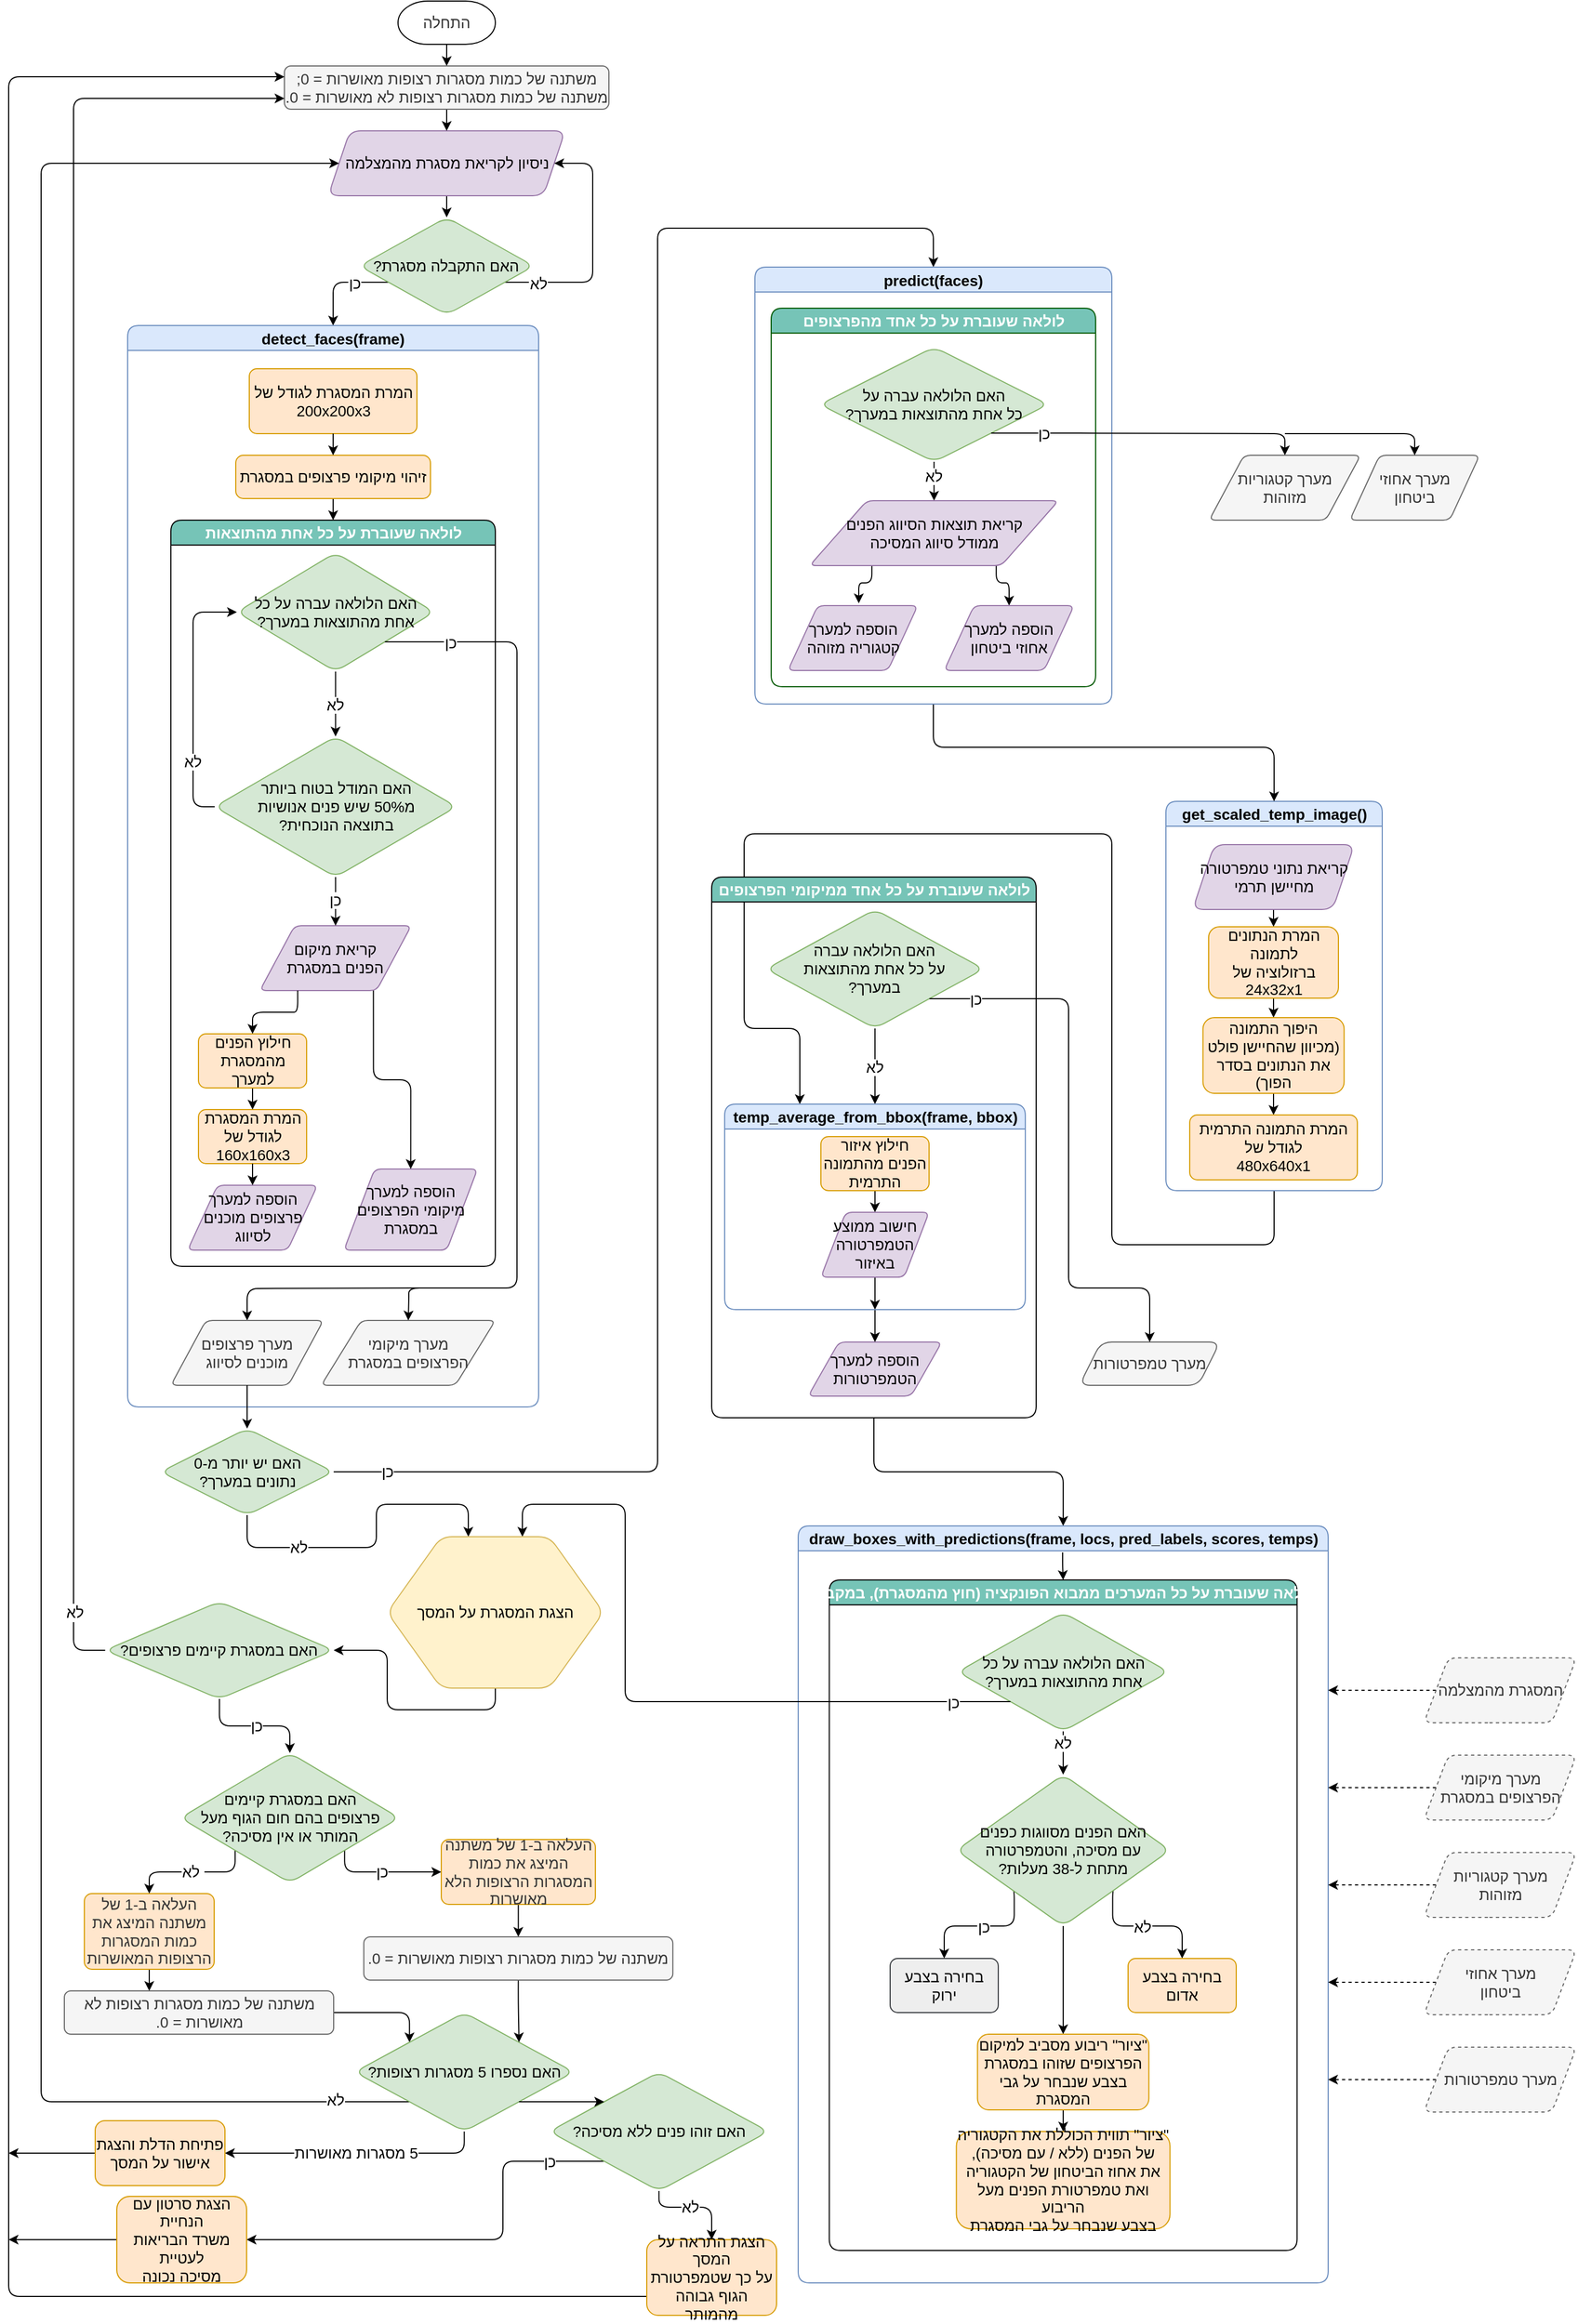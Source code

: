 <mxfile version="14.6.10" type="github">
  <diagram id="n-eHk8eXgxV1rp7qz2Ko" name="Page-1">
    <mxGraphModel dx="652" dy="367" grid="1" gridSize="10" guides="1" tooltips="1" connect="1" arrows="1" fold="1" page="1" pageScale="1" pageWidth="827" pageHeight="1169" math="0" shadow="0">
      <root>
        <mxCell id="0" />
        <mxCell id="1" parent="0" />
        <mxCell id="w878aR4_vY9HhiLX4Rp0-4" style="edgeStyle=orthogonalEdgeStyle;orthogonalLoop=1;jettySize=auto;html=1;entryX=0.5;entryY=0;entryDx=0;entryDy=0;exitX=0.5;exitY=1;exitDx=0;exitDy=0;exitPerimeter=0;fontSize=14;" parent="1" source="w878aR4_vY9HhiLX4Rp0-28" target="w878aR4_vY9HhiLX4Rp0-10" edge="1">
          <mxGeometry relative="1" as="geometry">
            <mxPoint x="660" y="90" as="sourcePoint" />
          </mxGeometry>
        </mxCell>
        <mxCell id="w878aR4_vY9HhiLX4Rp0-7" style="edgeStyle=orthogonalEdgeStyle;orthogonalLoop=1;jettySize=auto;html=1;exitX=0.5;exitY=1;exitDx=0;exitDy=0;entryX=0.5;entryY=0;entryDx=0;entryDy=0;fontSize=14;" parent="1" source="w878aR4_vY9HhiLX4Rp0-3" target="w878aR4_vY9HhiLX4Rp0-6" edge="1">
          <mxGeometry relative="1" as="geometry" />
        </mxCell>
        <mxCell id="w878aR4_vY9HhiLX4Rp0-3" value="ניסיון לקריאת מסגרת מהמצלמה" style="shape=parallelogram;perimeter=parallelogramPerimeter;whiteSpace=wrap;html=1;fixedSize=1;fillColor=#e1d5e7;strokeColor=#9673a6;rounded=1;fontSize=14;" parent="1" vertex="1">
          <mxGeometry x="315.5" y="140" width="219" height="60" as="geometry" />
        </mxCell>
        <mxCell id="w878aR4_vY9HhiLX4Rp0-8" value="כן" style="edgeStyle=orthogonalEdgeStyle;orthogonalLoop=1;jettySize=auto;exitX=0;exitY=1;exitDx=0;exitDy=0;textDirection=rtl;labelBorderColor=none;entryX=0.5;entryY=0;entryDx=0;entryDy=0;fontSize=14;" parent="1" source="w878aR4_vY9HhiLX4Rp0-6" target="w878aR4_vY9HhiLX4Rp0-23" edge="1">
          <mxGeometry x="-0.07" relative="1" as="geometry">
            <mxPoint x="300" y="340" as="targetPoint" />
            <Array as="points">
              <mxPoint x="320" y="280" />
            </Array>
            <mxPoint as="offset" />
          </mxGeometry>
        </mxCell>
        <mxCell id="w878aR4_vY9HhiLX4Rp0-19" style="edgeStyle=orthogonalEdgeStyle;orthogonalLoop=1;jettySize=auto;html=1;exitX=1;exitY=1;exitDx=0;exitDy=0;entryX=1;entryY=0.5;entryDx=0;entryDy=0;fontSize=14;" parent="1" source="w878aR4_vY9HhiLX4Rp0-6" target="w878aR4_vY9HhiLX4Rp0-3" edge="1">
          <mxGeometry relative="1" as="geometry">
            <mxPoint x="600" y="260" as="targetPoint" />
            <Array as="points">
              <mxPoint x="465" y="280" />
              <mxPoint x="560" y="280" />
              <mxPoint x="560" y="170" />
            </Array>
          </mxGeometry>
        </mxCell>
        <mxCell id="w878aR4_vY9HhiLX4Rp0-20" value="לא" style="edgeLabel;align=center;verticalAlign=middle;resizable=0;points=[];textDirection=rtl;spacing=8;labelBorderColor=none;spacingTop=8;spacingBottom=8;spacingRight=8;spacingLeft=8;labelBackgroundColor=#FFFFFF;rounded=1;fontSize=14;" parent="w878aR4_vY9HhiLX4Rp0-19" vertex="1" connectable="0">
          <mxGeometry x="-0.322" y="-4" relative="1" as="geometry">
            <mxPoint x="-32" y="-4" as="offset" />
          </mxGeometry>
        </mxCell>
        <mxCell id="w878aR4_vY9HhiLX4Rp0-6" value="האם התקבלה מסגרת?" style="rhombus;whiteSpace=wrap;html=1;textDirection=rtl;rounded=1;fillColor=#d5e8d4;strokeColor=#82b366;fontSize=14;" parent="1" vertex="1">
          <mxGeometry x="344.38" y="220" width="161.25" height="90" as="geometry" />
        </mxCell>
        <mxCell id="w878aR4_vY9HhiLX4Rp0-11" style="edgeStyle=orthogonalEdgeStyle;orthogonalLoop=1;jettySize=auto;html=1;exitX=0.5;exitY=1;exitDx=0;exitDy=0;entryX=0.5;entryY=0;entryDx=0;entryDy=0;fontSize=14;" parent="1" source="w878aR4_vY9HhiLX4Rp0-10" target="w878aR4_vY9HhiLX4Rp0-3" edge="1">
          <mxGeometry relative="1" as="geometry" />
        </mxCell>
        <mxCell id="w878aR4_vY9HhiLX4Rp0-10" value="משתנה של כמות מסגרות רצופות מאושרות = 0;&lt;br&gt;משתנה של כמות מסגרות רצופות לא מאושרות = 0." style="whiteSpace=wrap;html=1;fillColor=#f5f5f5;strokeColor=#666666;fontColor=#333333;textDirection=rtl;rounded=1;fontSize=14;" parent="1" vertex="1">
          <mxGeometry x="275" y="80" width="300" height="40" as="geometry" />
        </mxCell>
        <mxCell id="w878aR4_vY9HhiLX4Rp0-23" value="detect_faces(frame)" style="swimlane;labelBackgroundColor=none;html=0;rounded=1;fillColor=#dae8fc;strokeColor=#6c8ebf;fontSize=14;" parent="1" vertex="1">
          <mxGeometry x="130" y="320" width="380" height="1000" as="geometry">
            <mxRectangle x="230" y="360" width="150" height="23" as="alternateBounds" />
          </mxGeometry>
        </mxCell>
        <mxCell id="w878aR4_vY9HhiLX4Rp0-32" value="&lt;span&gt;המרת המסגרת לגודל של 200x200x3&lt;/span&gt;" style="whiteSpace=wrap;html=1;absoluteArcSize=1;arcSize=14;strokeWidth=1;labelBackgroundColor=none;fillColor=#ffe6cc;rounded=1;strokeColor=#d79b00;fontSize=14;" parent="w878aR4_vY9HhiLX4Rp0-23" vertex="1">
          <mxGeometry x="112.5" y="40" width="155" height="60" as="geometry" />
        </mxCell>
        <mxCell id="w878aR4_vY9HhiLX4Rp0-92" style="edgeStyle=orthogonalEdgeStyle;orthogonalLoop=1;jettySize=auto;html=0;exitX=0.5;exitY=1;exitDx=0;exitDy=0;entryX=0.5;entryY=0;entryDx=0;entryDy=0;labelBackgroundColor=#ffffff;fontColor=#000000;fontSize=14;" parent="w878aR4_vY9HhiLX4Rp0-23" source="w878aR4_vY9HhiLX4Rp0-36" target="w878aR4_vY9HhiLX4Rp0-65" edge="1">
          <mxGeometry relative="1" as="geometry" />
        </mxCell>
        <mxCell id="w878aR4_vY9HhiLX4Rp0-36" value="זיהוי מיקומי פרצופים במסגרת" style="whiteSpace=wrap;html=1;absoluteArcSize=1;arcSize=14;strokeWidth=1;labelBackgroundColor=none;fillColor=#ffe6cc;rounded=1;strokeColor=#d79b00;fontSize=14;" parent="w878aR4_vY9HhiLX4Rp0-23" vertex="1">
          <mxGeometry x="100" y="120" width="180" height="40" as="geometry" />
        </mxCell>
        <mxCell id="w878aR4_vY9HhiLX4Rp0-65" value="לולאה שעוברת על כל אחת מהתוצאות" style="swimlane;labelBackgroundColor=none;strokeWidth=1;html=1;rounded=1;fillColor=#76C4B7;fontColor=#FFFFFF;fontSize=14;" parent="w878aR4_vY9HhiLX4Rp0-23" vertex="1">
          <mxGeometry x="40" y="180" width="300" height="690" as="geometry" />
        </mxCell>
        <mxCell id="w878aR4_vY9HhiLX4Rp0-139" value="לא" style="edgeStyle=orthogonalEdgeStyle;orthogonalLoop=1;jettySize=auto;html=0;exitX=0;exitY=0.5;exitDx=0;exitDy=0;entryX=0;entryY=0.5;entryDx=0;entryDy=0;labelBackgroundColor=#ffffff;fontColor=#000000;fontSize=14;" parent="w878aR4_vY9HhiLX4Rp0-65" source="w878aR4_vY9HhiLX4Rp0-41" target="w878aR4_vY9HhiLX4Rp0-67" edge="1">
          <mxGeometry x="-0.48" relative="1" as="geometry">
            <mxPoint as="offset" />
          </mxGeometry>
        </mxCell>
        <mxCell id="w878aR4_vY9HhiLX4Rp0-41" value="האם המודל בטוח ביותר&lt;br&gt;מ50% שיש פנים אנושיות&lt;br&gt;בתוצאה הנוכחית?" style="rhombus;whiteSpace=wrap;html=1;labelBackgroundColor=none;strokeWidth=1;textDirection=rtl;rounded=1;fillColor=#d5e8d4;strokeColor=#82b366;fontSize=14;" parent="w878aR4_vY9HhiLX4Rp0-65" vertex="1">
          <mxGeometry x="40.5" y="200" width="223.5" height="130" as="geometry" />
        </mxCell>
        <mxCell id="w878aR4_vY9HhiLX4Rp0-49" value="קריאת מיקום&lt;br&gt;הפנים במסגרת" style="shape=parallelogram;html=1;strokeWidth=1;perimeter=parallelogramPerimeter;whiteSpace=wrap;arcSize=12;size=0.23;labelBackgroundColor=none;rounded=1;fillColor=#e1d5e7;strokeColor=#9673a6;fontSize=14;" parent="w878aR4_vY9HhiLX4Rp0-65" vertex="1">
          <mxGeometry x="82.25" y="375" width="140" height="60" as="geometry" />
        </mxCell>
        <mxCell id="w878aR4_vY9HhiLX4Rp0-53" value="כן" style="edgeStyle=orthogonalEdgeStyle;orthogonalLoop=1;jettySize=auto;html=0;entryX=0.5;entryY=0;entryDx=0;entryDy=0;labelBackgroundColor=#ffffff;fontColor=#000000;textDirection=rtl;labelBorderColor=none;spacing=8;spacingTop=8;spacingBottom=8;spacingLeft=8;spacingRight=8;exitX=0.5;exitY=1;exitDx=0;exitDy=0;fontSize=14;" parent="w878aR4_vY9HhiLX4Rp0-65" source="w878aR4_vY9HhiLX4Rp0-41" target="w878aR4_vY9HhiLX4Rp0-49" edge="1">
          <mxGeometry x="-0.091" relative="1" as="geometry">
            <mxPoint x="145.5" y="320" as="sourcePoint" />
            <Array as="points" />
            <mxPoint as="offset" />
          </mxGeometry>
        </mxCell>
        <mxCell id="w878aR4_vY9HhiLX4Rp0-57" value="המרת המסגרת לגודל של 160x160x3&lt;div style=&quot;direction: rtl&quot;&gt;&lt;/div&gt;" style="whiteSpace=wrap;html=1;absoluteArcSize=1;arcSize=14;strokeWidth=1;labelBackgroundColor=none;spacing=2;rounded=1;fillColor=#ffe6cc;strokeColor=#d79b00;fontSize=14;" parent="w878aR4_vY9HhiLX4Rp0-65" vertex="1">
          <mxGeometry x="25.5" y="545" width="100" height="50" as="geometry" />
        </mxCell>
        <mxCell id="w878aR4_vY9HhiLX4Rp0-60" style="edgeStyle=orthogonalEdgeStyle;orthogonalLoop=1;jettySize=auto;html=0;exitX=0.5;exitY=1;exitDx=0;exitDy=0;entryX=0.5;entryY=0;entryDx=0;entryDy=0;labelBackgroundColor=#ffffff;fontColor=#000000;fontSize=14;" parent="w878aR4_vY9HhiLX4Rp0-65" source="w878aR4_vY9HhiLX4Rp0-58" target="w878aR4_vY9HhiLX4Rp0-57" edge="1">
          <mxGeometry relative="1" as="geometry" />
        </mxCell>
        <mxCell id="w878aR4_vY9HhiLX4Rp0-58" value="חילוץ הפנים מהמסגרת למערך&lt;div style=&quot;direction: rtl&quot;&gt;&lt;/div&gt;" style="whiteSpace=wrap;html=1;absoluteArcSize=1;arcSize=14;strokeWidth=1;labelBackgroundColor=none;spacing=2;rounded=1;fillColor=#ffe6cc;strokeColor=#d79b00;fontSize=14;" parent="w878aR4_vY9HhiLX4Rp0-65" vertex="1">
          <mxGeometry x="25.5" y="475" width="100" height="50" as="geometry" />
        </mxCell>
        <mxCell id="w878aR4_vY9HhiLX4Rp0-59" style="edgeStyle=orthogonalEdgeStyle;orthogonalLoop=1;jettySize=auto;html=0;exitX=0.25;exitY=1;exitDx=0;exitDy=0;entryX=0.5;entryY=0;entryDx=0;entryDy=0;labelBackgroundColor=#ffffff;fontColor=#000000;fontSize=14;" parent="w878aR4_vY9HhiLX4Rp0-65" source="w878aR4_vY9HhiLX4Rp0-49" target="w878aR4_vY9HhiLX4Rp0-58" edge="1">
          <mxGeometry relative="1" as="geometry">
            <Array as="points">
              <mxPoint x="110.5" y="455" />
              <mxPoint x="65.5" y="455" />
            </Array>
          </mxGeometry>
        </mxCell>
        <mxCell id="w878aR4_vY9HhiLX4Rp0-61" value="הוספה למערך&lt;br&gt;מיקומי הפרצופים&lt;br&gt;במסגרת" style="shape=parallelogram;html=1;strokeWidth=1;perimeter=parallelogramPerimeter;whiteSpace=wrap;arcSize=12;size=0.23;labelBackgroundColor=none;rounded=1;fillColor=#e1d5e7;strokeColor=#9673a6;fontSize=14;" parent="w878aR4_vY9HhiLX4Rp0-65" vertex="1">
          <mxGeometry x="160" y="600" width="123.5" height="75" as="geometry" />
        </mxCell>
        <mxCell id="w878aR4_vY9HhiLX4Rp0-62" value="הוספה למערך&lt;br&gt;פרצופים מוכנים&lt;br&gt;לסיווג" style="shape=parallelogram;html=1;strokeWidth=1;perimeter=parallelogramPerimeter;whiteSpace=wrap;arcSize=12;size=0.23;labelBackgroundColor=none;rounded=1;fillColor=#e1d5e7;strokeColor=#9673a6;fontSize=14;" parent="w878aR4_vY9HhiLX4Rp0-65" vertex="1">
          <mxGeometry x="15.5" y="615" width="120" height="60" as="geometry" />
        </mxCell>
        <mxCell id="w878aR4_vY9HhiLX4Rp0-64" style="edgeStyle=orthogonalEdgeStyle;orthogonalLoop=1;jettySize=auto;html=0;exitX=0.5;exitY=1;exitDx=0;exitDy=0;entryX=0.5;entryY=0;entryDx=0;entryDy=0;labelBackgroundColor=#ffffff;fontColor=#000000;fontSize=14;" parent="w878aR4_vY9HhiLX4Rp0-65" source="w878aR4_vY9HhiLX4Rp0-57" target="w878aR4_vY9HhiLX4Rp0-62" edge="1">
          <mxGeometry relative="1" as="geometry" />
        </mxCell>
        <mxCell id="w878aR4_vY9HhiLX4Rp0-63" style="edgeStyle=orthogonalEdgeStyle;orthogonalLoop=1;jettySize=auto;html=0;exitX=0.75;exitY=1;exitDx=0;exitDy=0;labelBackgroundColor=#ffffff;fontColor=#000000;entryX=0.5;entryY=0;entryDx=0;entryDy=0;fontSize=14;" parent="w878aR4_vY9HhiLX4Rp0-65" source="w878aR4_vY9HhiLX4Rp0-49" target="w878aR4_vY9HhiLX4Rp0-61" edge="1">
          <mxGeometry relative="1" as="geometry">
            <mxPoint x="221" y="615" as="targetPoint" />
          </mxGeometry>
        </mxCell>
        <mxCell id="w878aR4_vY9HhiLX4Rp0-68" value="לא" style="edgeStyle=orthogonalEdgeStyle;orthogonalLoop=1;jettySize=auto;html=0;exitX=0.5;exitY=1;exitDx=0;exitDy=0;entryX=0.5;entryY=0;entryDx=0;entryDy=0;labelBackgroundColor=#ffffff;fontColor=#000000;labelBorderColor=none;fontSize=14;" parent="w878aR4_vY9HhiLX4Rp0-65" source="w878aR4_vY9HhiLX4Rp0-67" target="w878aR4_vY9HhiLX4Rp0-41" edge="1">
          <mxGeometry relative="1" as="geometry" />
        </mxCell>
        <mxCell id="w878aR4_vY9HhiLX4Rp0-67" value="האם הלולאה עברה על כל&lt;br&gt;אחת מהתוצאות במערך?" style="rhombus;whiteSpace=wrap;html=1;labelBackgroundColor=none;strokeWidth=1;textDirection=rtl;rounded=1;fillColor=#d5e8d4;strokeColor=#82b366;fontSize=14;" parent="w878aR4_vY9HhiLX4Rp0-65" vertex="1">
          <mxGeometry x="61" y="30" width="182.5" height="110" as="geometry" />
        </mxCell>
        <mxCell id="w878aR4_vY9HhiLX4Rp0-72" value="מערך מיקומי&lt;br&gt;הפרצופים במסגרת" style="shape=parallelogram;html=1;strokeWidth=1;perimeter=parallelogramPerimeter;whiteSpace=wrap;arcSize=12;size=0.23;labelBackgroundColor=none;rounded=1;fillColor=#f5f5f5;strokeColor=#666666;fontColor=#333333;fontSize=14;" parent="w878aR4_vY9HhiLX4Rp0-23" vertex="1">
          <mxGeometry x="179" y="920" width="161" height="60" as="geometry" />
        </mxCell>
        <mxCell id="w878aR4_vY9HhiLX4Rp0-70" value="כן" style="edgeStyle=orthogonalEdgeStyle;orthogonalLoop=1;jettySize=auto;html=0;exitX=1;exitY=1;exitDx=0;exitDy=0;labelBackgroundColor=#ffffff;fontColor=#000000;entryX=0.5;entryY=0;entryDx=0;entryDy=0;fontSize=14;" parent="w878aR4_vY9HhiLX4Rp0-23" source="w878aR4_vY9HhiLX4Rp0-67" target="w878aR4_vY9HhiLX4Rp0-72" edge="1">
          <mxGeometry x="-0.857" relative="1" as="geometry">
            <mxPoint x="190" y="920" as="targetPoint" />
            <Array as="points">
              <mxPoint x="360" y="293" />
              <mxPoint x="360" y="890" />
              <mxPoint x="260" y="890" />
              <mxPoint x="260" y="900" />
            </Array>
            <mxPoint as="offset" />
          </mxGeometry>
        </mxCell>
        <mxCell id="w878aR4_vY9HhiLX4Rp0-73" value="" style="endArrow=classic;html=1;edgeStyle=orthogonalEdgeStyle;labelBackgroundColor=#ffffff;fontColor=#000000;entryX=0.5;entryY=0;entryDx=0;entryDy=0;fontSize=14;" parent="w878aR4_vY9HhiLX4Rp0-23" target="w878aR4_vY9HhiLX4Rp0-206" edge="1">
          <mxGeometry width="50" height="50" relative="1" as="geometry">
            <mxPoint x="270" y="890" as="sourcePoint" />
            <mxPoint x="110.5" y="940" as="targetPoint" />
          </mxGeometry>
        </mxCell>
        <mxCell id="w878aR4_vY9HhiLX4Rp0-206" value="מערך פרצופים&lt;br&gt;מוכנים לסיווג" style="shape=parallelogram;html=1;strokeWidth=1;perimeter=parallelogramPerimeter;whiteSpace=wrap;arcSize=12;size=0.23;labelBackgroundColor=none;rounded=1;fillColor=#f5f5f5;strokeColor=#666666;fontColor=#333333;fontSize=14;" parent="w878aR4_vY9HhiLX4Rp0-23" vertex="1">
          <mxGeometry x="40" y="920" width="141" height="60" as="geometry" />
        </mxCell>
        <mxCell id="w878aR4_vY9HhiLX4Rp0-28" value="התחלה" style="strokeWidth=1;shape=mxgraph.flowchart.terminator;labelBackgroundColor=#FFFFFF;fontColor=#333333;labelBorderColor=none;textDirection=rtl;html=1;whiteSpace=wrap;rounded=1;fontSize=14;" parent="1" vertex="1">
          <mxGeometry x="380" y="20" width="90" height="40" as="geometry" />
        </mxCell>
        <mxCell id="w878aR4_vY9HhiLX4Rp0-34" style="edgeStyle=orthogonalEdgeStyle;orthogonalLoop=1;jettySize=auto;html=0;exitX=0.5;exitY=1;exitDx=0;exitDy=0;labelBackgroundColor=none;fontColor=#000000;fontSize=14;" parent="1" source="w878aR4_vY9HhiLX4Rp0-32" edge="1">
          <mxGeometry relative="1" as="geometry">
            <mxPoint x="320" y="440" as="targetPoint" />
          </mxGeometry>
        </mxCell>
        <mxCell id="w878aR4_vY9HhiLX4Rp0-78" style="edgeStyle=orthogonalEdgeStyle;orthogonalLoop=1;jettySize=auto;html=0;exitX=0.5;exitY=1;exitDx=0;exitDy=0;entryX=0.5;entryY=0;entryDx=0;entryDy=0;labelBackgroundColor=#ffffff;fontColor=#000000;fontSize=14;" parent="1" source="w878aR4_vY9HhiLX4Rp0-206" target="w878aR4_vY9HhiLX4Rp0-79" edge="1">
          <mxGeometry relative="1" as="geometry">
            <mxPoint x="240" y="1340" as="targetPoint" />
            <mxPoint x="240.5" y="1320" as="sourcePoint" />
          </mxGeometry>
        </mxCell>
        <mxCell id="w878aR4_vY9HhiLX4Rp0-162" value="כן" style="edgeStyle=orthogonalEdgeStyle;orthogonalLoop=1;jettySize=auto;html=1;exitX=1;exitY=0.5;exitDx=0;exitDy=0;entryX=0.5;entryY=0;entryDx=0;entryDy=0;fontSize=14;" parent="1" source="w878aR4_vY9HhiLX4Rp0-79" target="w878aR4_vY9HhiLX4Rp0-161" edge="1">
          <mxGeometry x="-0.943" relative="1" as="geometry">
            <mxPoint x="560" y="380" as="targetPoint" />
            <Array as="points">
              <mxPoint x="620" y="1380" />
              <mxPoint x="620" y="230" />
              <mxPoint x="875" y="230" />
            </Array>
            <mxPoint as="offset" />
          </mxGeometry>
        </mxCell>
        <mxCell id="w878aR4_vY9HhiLX4Rp0-226" value="לא" style="edgeStyle=orthogonalEdgeStyle;orthogonalLoop=1;jettySize=auto;html=1;exitX=0.5;exitY=1;exitDx=0;exitDy=0;entryX=0.375;entryY=0;entryDx=0;entryDy=0;fontSize=14;" parent="1" source="w878aR4_vY9HhiLX4Rp0-79" target="w878aR4_vY9HhiLX4Rp0-224" edge="1">
          <mxGeometry x="-0.491" relative="1" as="geometry">
            <Array as="points">
              <mxPoint x="241" y="1450" />
              <mxPoint x="360" y="1450" />
              <mxPoint x="360" y="1410" />
              <mxPoint x="445" y="1410" />
            </Array>
            <mxPoint as="offset" />
          </mxGeometry>
        </mxCell>
        <mxCell id="w878aR4_vY9HhiLX4Rp0-79" value="&lt;span&gt;האם יש יותר&amp;nbsp;&lt;/span&gt;&lt;span&gt;מ-0&lt;br&gt;נתונים במערך?&lt;/span&gt;" style="rhombus;whiteSpace=wrap;html=1;labelBackgroundColor=none;strokeWidth=1;textDirection=rtl;rounded=1;fillColor=#d5e8d4;strokeColor=#82b366;fontSize=14;" parent="1" vertex="1">
          <mxGeometry x="160.5" y="1340" width="160" height="80" as="geometry" />
        </mxCell>
        <mxCell id="w878aR4_vY9HhiLX4Rp0-123" style="edgeStyle=orthogonalEdgeStyle;orthogonalLoop=1;jettySize=auto;html=0;exitX=0.5;exitY=1;exitDx=0;exitDy=0;entryX=0.25;entryY=0;entryDx=0;entryDy=0;labelBackgroundColor=#ffffff;fontColor=#000000;fontSize=14;" parent="1" source="w878aR4_vY9HhiLX4Rp0-82" target="w878aR4_vY9HhiLX4Rp0-112" edge="1">
          <mxGeometry relative="1" as="geometry">
            <Array as="points">
              <mxPoint x="1190" y="1170" />
              <mxPoint x="1040" y="1170" />
              <mxPoint x="1040" y="790" />
              <mxPoint x="700" y="790" />
              <mxPoint x="700" y="970" />
              <mxPoint x="751" y="970" />
            </Array>
          </mxGeometry>
        </mxCell>
        <mxCell id="w878aR4_vY9HhiLX4Rp0-82" value="get_scaled_temp_image()" style="swimlane;labelBackgroundColor=none;strokeWidth=1;html=1;rounded=1;fillColor=#dae8fc;strokeColor=#6c8ebf;fontSize=14;" parent="1" vertex="1">
          <mxGeometry x="1090" y="760" width="200" height="360" as="geometry" />
        </mxCell>
        <mxCell id="w878aR4_vY9HhiLX4Rp0-87" style="edgeStyle=orthogonalEdgeStyle;orthogonalLoop=1;jettySize=auto;html=0;exitX=0.5;exitY=1;exitDx=0;exitDy=0;entryX=0.5;entryY=0;entryDx=0;entryDy=0;labelBackgroundColor=#ffffff;fontColor=#000000;fontSize=14;" parent="w878aR4_vY9HhiLX4Rp0-82" source="w878aR4_vY9HhiLX4Rp0-84" target="w878aR4_vY9HhiLX4Rp0-85" edge="1">
          <mxGeometry relative="1" as="geometry" />
        </mxCell>
        <mxCell id="w878aR4_vY9HhiLX4Rp0-84" value="קריאת נתוני טמפרטורה&lt;br&gt;מחיישן תרמי" style="shape=parallelogram;perimeter=parallelogramPerimeter;whiteSpace=wrap;html=1;fixedSize=1;labelBackgroundColor=none;strokeWidth=1;rounded=1;fillColor=#e1d5e7;strokeColor=#9673a6;fontSize=14;" parent="w878aR4_vY9HhiLX4Rp0-82" vertex="1">
          <mxGeometry x="24.75" y="40" width="149.5" height="60" as="geometry" />
        </mxCell>
        <mxCell id="w878aR4_vY9HhiLX4Rp0-88" style="edgeStyle=orthogonalEdgeStyle;orthogonalLoop=1;jettySize=auto;html=0;exitX=0.5;exitY=1;exitDx=0;exitDy=0;entryX=0.5;entryY=0;entryDx=0;entryDy=0;labelBackgroundColor=#ffffff;fontColor=#000000;fontSize=14;" parent="w878aR4_vY9HhiLX4Rp0-82" source="w878aR4_vY9HhiLX4Rp0-85" target="w878aR4_vY9HhiLX4Rp0-86" edge="1">
          <mxGeometry relative="1" as="geometry" />
        </mxCell>
        <mxCell id="w878aR4_vY9HhiLX4Rp0-85" value="המרת הנתונים לתמונה&lt;br&gt;ברזולוציה של&lt;br&gt;24x32x1" style="whiteSpace=wrap;html=1;labelBackgroundColor=none;strokeWidth=1;rounded=1;fillColor=#ffe6cc;strokeColor=#d79b00;fontSize=14;" parent="w878aR4_vY9HhiLX4Rp0-82" vertex="1">
          <mxGeometry x="39.5" y="116" width="120" height="66" as="geometry" />
        </mxCell>
        <mxCell id="w878aR4_vY9HhiLX4Rp0-90" style="edgeStyle=orthogonalEdgeStyle;orthogonalLoop=1;jettySize=auto;html=0;exitX=0.5;exitY=1;exitDx=0;exitDy=0;entryX=0.5;entryY=0;entryDx=0;entryDy=0;labelBackgroundColor=#ffffff;fontColor=#000000;fontSize=14;" parent="w878aR4_vY9HhiLX4Rp0-82" source="w878aR4_vY9HhiLX4Rp0-86" target="w878aR4_vY9HhiLX4Rp0-89" edge="1">
          <mxGeometry relative="1" as="geometry" />
        </mxCell>
        <mxCell id="w878aR4_vY9HhiLX4Rp0-86" value="היפוך התמונה&lt;br&gt;(מכיוון שהחיישן פולט את הנתונים בסדר הפוך)" style="whiteSpace=wrap;html=1;labelBackgroundColor=none;strokeWidth=1;textDirection=rtl;rounded=1;fillColor=#ffe6cc;strokeColor=#d79b00;fontSize=14;" parent="w878aR4_vY9HhiLX4Rp0-82" vertex="1">
          <mxGeometry x="34.25" y="200" width="130.5" height="70" as="geometry" />
        </mxCell>
        <mxCell id="w878aR4_vY9HhiLX4Rp0-89" value="&lt;span&gt;המרת התמונה התרמית&lt;br&gt;לגודל של&lt;br&gt;480x640x1&lt;br&gt;&lt;/span&gt;" style="whiteSpace=wrap;html=1;absoluteArcSize=1;arcSize=14;strokeWidth=1;labelBackgroundColor=none;fillColor=#ffe6cc;textDirection=rtl;rounded=1;strokeColor=#d79b00;fontSize=14;" parent="w878aR4_vY9HhiLX4Rp0-82" vertex="1">
          <mxGeometry x="22" y="290" width="155" height="60" as="geometry" />
        </mxCell>
        <mxCell id="w878aR4_vY9HhiLX4Rp0-203" style="edgeStyle=orthogonalEdgeStyle;orthogonalLoop=1;jettySize=auto;html=1;exitX=0.5;exitY=1;exitDx=0;exitDy=0;entryX=0.5;entryY=0;entryDx=0;entryDy=0;fontSize=14;" parent="1" source="w878aR4_vY9HhiLX4Rp0-95" target="w878aR4_vY9HhiLX4Rp0-124" edge="1">
          <mxGeometry relative="1" as="geometry" />
        </mxCell>
        <mxCell id="w878aR4_vY9HhiLX4Rp0-95" value="לולאה שעוברת על כל אחד ממיקומי הפרצופים" style="swimlane;labelBackgroundColor=none;strokeWidth=1;html=1;rounded=1;fillColor=#76C4B7;fontColor=#FFFFFF;fontSize=14;" parent="1" vertex="1">
          <mxGeometry x="670" y="830" width="300" height="500" as="geometry" />
        </mxCell>
        <mxCell id="w878aR4_vY9HhiLX4Rp0-103" value="הוספה למערך&lt;br&gt;הטמפרטורות" style="shape=parallelogram;html=1;strokeWidth=1;perimeter=parallelogramPerimeter;whiteSpace=wrap;arcSize=12;size=0.23;labelBackgroundColor=none;rounded=1;fillColor=#e1d5e7;strokeColor=#9673a6;fontSize=14;" parent="w878aR4_vY9HhiLX4Rp0-95" vertex="1">
          <mxGeometry x="89.25" y="430" width="123.5" height="50" as="geometry" />
        </mxCell>
        <mxCell id="w878aR4_vY9HhiLX4Rp0-107" value="לא" style="edgeStyle=orthogonalEdgeStyle;orthogonalLoop=1;jettySize=auto;html=0;exitX=0.5;exitY=1;exitDx=0;exitDy=0;entryX=0.5;entryY=0;entryDx=0;entryDy=0;labelBackgroundColor=#ffffff;fontColor=#000000;labelBorderColor=none;fontSize=14;" parent="w878aR4_vY9HhiLX4Rp0-95" source="w878aR4_vY9HhiLX4Rp0-108" target="w878aR4_vY9HhiLX4Rp0-112" edge="1">
          <mxGeometry relative="1" as="geometry">
            <mxPoint x="152.25" y="210" as="targetPoint" />
          </mxGeometry>
        </mxCell>
        <mxCell id="w878aR4_vY9HhiLX4Rp0-108" value="האם הלולאה עברה&lt;br&gt;על כל אחת מהתוצאות&lt;br&gt;במערך?" style="rhombus;whiteSpace=wrap;html=1;labelBackgroundColor=none;strokeWidth=1;textDirection=rtl;rounded=1;fillColor=#d5e8d4;strokeColor=#82b366;fontSize=14;" parent="w878aR4_vY9HhiLX4Rp0-95" vertex="1">
          <mxGeometry x="50.38" y="30" width="201.25" height="110" as="geometry" />
        </mxCell>
        <mxCell id="w878aR4_vY9HhiLX4Rp0-118" style="edgeStyle=orthogonalEdgeStyle;orthogonalLoop=1;jettySize=auto;html=0;exitX=0.5;exitY=1;exitDx=0;exitDy=0;entryX=0.5;entryY=0;entryDx=0;entryDy=0;labelBackgroundColor=#ffffff;fontColor=#000000;fontSize=14;" parent="w878aR4_vY9HhiLX4Rp0-95" source="w878aR4_vY9HhiLX4Rp0-112" target="w878aR4_vY9HhiLX4Rp0-103" edge="1">
          <mxGeometry relative="1" as="geometry" />
        </mxCell>
        <mxCell id="w878aR4_vY9HhiLX4Rp0-112" value="temp_average_from_bbox(frame, bbox)" style="swimlane;labelBackgroundColor=none;strokeWidth=1;html=1;rounded=1;fillColor=#dae8fc;strokeColor=#6c8ebf;fontSize=14;" parent="w878aR4_vY9HhiLX4Rp0-95" vertex="1">
          <mxGeometry x="12" y="210" width="278" height="190" as="geometry" />
        </mxCell>
        <mxCell id="w878aR4_vY9HhiLX4Rp0-116" style="edgeStyle=orthogonalEdgeStyle;orthogonalLoop=1;jettySize=auto;html=0;exitX=0.5;exitY=1;exitDx=0;exitDy=0;entryX=0.5;entryY=0;entryDx=0;entryDy=0;labelBackgroundColor=#ffffff;fontColor=#000000;fontSize=14;" parent="w878aR4_vY9HhiLX4Rp0-112" source="w878aR4_vY9HhiLX4Rp0-114" target="w878aR4_vY9HhiLX4Rp0-115" edge="1">
          <mxGeometry relative="1" as="geometry" />
        </mxCell>
        <mxCell id="w878aR4_vY9HhiLX4Rp0-114" value="חילוץ איזור הפנים מהתמונה התרמית&lt;div style=&quot;direction: rtl&quot;&gt;&lt;/div&gt;" style="whiteSpace=wrap;html=1;absoluteArcSize=1;arcSize=14;strokeWidth=1;labelBackgroundColor=none;spacing=2;rounded=1;fillColor=#ffe6cc;strokeColor=#d79b00;fontSize=14;" parent="w878aR4_vY9HhiLX4Rp0-112" vertex="1">
          <mxGeometry x="89" y="30" width="100" height="50" as="geometry" />
        </mxCell>
        <mxCell id="w878aR4_vY9HhiLX4Rp0-120" style="edgeStyle=orthogonalEdgeStyle;orthogonalLoop=1;jettySize=auto;html=0;exitX=0.5;exitY=1;exitDx=0;exitDy=0;entryX=0.5;entryY=1;entryDx=0;entryDy=0;labelBackgroundColor=#ffffff;fontColor=#000000;fontSize=14;" parent="w878aR4_vY9HhiLX4Rp0-112" source="w878aR4_vY9HhiLX4Rp0-115" target="w878aR4_vY9HhiLX4Rp0-112" edge="1">
          <mxGeometry relative="1" as="geometry" />
        </mxCell>
        <mxCell id="w878aR4_vY9HhiLX4Rp0-115" value="חישוב ממוצע&lt;br&gt;הטמפרטורה&lt;br&gt;באיזור" style="shape=parallelogram;html=1;strokeWidth=1;perimeter=parallelogramPerimeter;whiteSpace=wrap;arcSize=12;size=0.23;labelBackgroundColor=none;textDirection=rtl;rounded=1;fillColor=#e1d5e7;strokeColor=#9673a6;fontSize=14;" parent="w878aR4_vY9HhiLX4Rp0-112" vertex="1">
          <mxGeometry x="89" y="100" width="100" height="60" as="geometry" />
        </mxCell>
        <mxCell id="w878aR4_vY9HhiLX4Rp0-124" value="draw_boxes_with_predictions(frame, locs, pred_labels, scores, temps)" style="swimlane;labelBackgroundColor=none;strokeWidth=1;html=1;rounded=1;fillColor=#dae8fc;strokeColor=#6c8ebf;fontSize=14;" parent="1" vertex="1">
          <mxGeometry x="750" y="1430" width="490" height="700" as="geometry" />
        </mxCell>
        <mxCell id="w878aR4_vY9HhiLX4Rp0-125" value="לולאה שעוברת על כל המערכים ממבוא הפונקציה (חוץ מהמסגרת), במקביל" style="swimlane;labelBackgroundColor=none;strokeWidth=1;html=1;textDirection=rtl;rounded=1;fillColor=#76C4B7;fontColor=#FFFFFF;fontSize=14;" parent="w878aR4_vY9HhiLX4Rp0-124" vertex="1">
          <mxGeometry x="28.75" y="50" width="432.5" height="620" as="geometry" />
        </mxCell>
        <mxCell id="w878aR4_vY9HhiLX4Rp0-138" value="האם הלולאה עברה על כל&lt;br&gt;אחת מהתוצאות במערך?" style="rhombus;whiteSpace=wrap;html=1;labelBackgroundColor=none;strokeWidth=1;textDirection=rtl;rounded=1;fillColor=#d5e8d4;strokeColor=#82b366;fontSize=14;" parent="w878aR4_vY9HhiLX4Rp0-125" vertex="1">
          <mxGeometry x="118.75" y="30" width="195" height="110" as="geometry" />
        </mxCell>
        <mxCell id="w878aR4_vY9HhiLX4Rp0-152" style="edgeStyle=orthogonalEdgeStyle;orthogonalLoop=1;jettySize=auto;html=0;exitX=0.5;exitY=1;exitDx=0;exitDy=0;entryX=0.5;entryY=0;entryDx=0;entryDy=0;labelBackgroundColor=none;fontColor=#000000;fontSize=14;" parent="w878aR4_vY9HhiLX4Rp0-125" source="w878aR4_vY9HhiLX4Rp0-146" target="w878aR4_vY9HhiLX4Rp0-141" edge="1">
          <mxGeometry relative="1" as="geometry" />
        </mxCell>
        <mxCell id="w878aR4_vY9HhiLX4Rp0-154" value="כן" style="edgeStyle=orthogonalEdgeStyle;orthogonalLoop=1;jettySize=auto;html=0;exitX=0;exitY=1;exitDx=0;exitDy=0;entryX=0.5;entryY=0;entryDx=0;entryDy=0;labelBackgroundColor=#ffffff;fontColor=#000000;fontSize=14;" parent="w878aR4_vY9HhiLX4Rp0-125" source="w878aR4_vY9HhiLX4Rp0-146" target="w878aR4_vY9HhiLX4Rp0-150" edge="1">
          <mxGeometry relative="1" as="geometry">
            <Array as="points">
              <mxPoint x="171" y="320" />
              <mxPoint x="106" y="320" />
            </Array>
          </mxGeometry>
        </mxCell>
        <mxCell id="w878aR4_vY9HhiLX4Rp0-155" value="לא" style="edgeStyle=orthogonalEdgeStyle;orthogonalLoop=1;jettySize=auto;html=0;exitX=1;exitY=1;exitDx=0;exitDy=0;entryX=0.5;entryY=0;entryDx=0;entryDy=0;labelBackgroundColor=#ffffff;fontColor=#000000;fontSize=14;" parent="w878aR4_vY9HhiLX4Rp0-125" source="w878aR4_vY9HhiLX4Rp0-146" target="w878aR4_vY9HhiLX4Rp0-149" edge="1">
          <mxGeometry relative="1" as="geometry">
            <Array as="points">
              <mxPoint x="262" y="320" />
              <mxPoint x="326" y="320" />
            </Array>
          </mxGeometry>
        </mxCell>
        <mxCell id="w878aR4_vY9HhiLX4Rp0-146" value="האם הפנים מסווגות כפנים&lt;br&gt;עם מסיכה, והטמפרטורה&lt;br&gt;מתחת ל-38 מעלות?" style="rhombus;whiteSpace=wrap;html=1;labelBackgroundColor=none;strokeWidth=1;textDirection=rtl;rounded=1;fillColor=#d5e8d4;strokeColor=#82b366;fontSize=14;" parent="w878aR4_vY9HhiLX4Rp0-125" vertex="1">
          <mxGeometry x="117.5" y="180" width="197.5" height="140" as="geometry" />
        </mxCell>
        <mxCell id="w878aR4_vY9HhiLX4Rp0-149" value="בחירה בצבע&lt;br&gt;אדום&lt;br&gt;&lt;div style=&quot;direction: rtl&quot;&gt;&lt;/div&gt;" style="whiteSpace=wrap;html=1;absoluteArcSize=1;arcSize=14;strokeWidth=1;labelBackgroundColor=none;spacing=2;rounded=1;fillColor=#ffe6cc;strokeColor=#d79b00;fontSize=14;" parent="w878aR4_vY9HhiLX4Rp0-125" vertex="1">
          <mxGeometry x="276.25" y="350" width="100" height="50" as="geometry" />
        </mxCell>
        <mxCell id="w878aR4_vY9HhiLX4Rp0-144" value="לא" style="edgeStyle=orthogonalEdgeStyle;orthogonalLoop=1;jettySize=auto;html=0;exitX=0.5;exitY=1;exitDx=0;exitDy=0;entryX=0.5;entryY=0;entryDx=0;entryDy=0;labelBackgroundColor=#ffffff;fontColor=#000000;fillColor=#ffcc99;fontSize=14;" parent="w878aR4_vY9HhiLX4Rp0-125" source="w878aR4_vY9HhiLX4Rp0-138" target="w878aR4_vY9HhiLX4Rp0-146" edge="1">
          <mxGeometry x="-0.5" relative="1" as="geometry">
            <mxPoint as="offset" />
          </mxGeometry>
        </mxCell>
        <mxCell id="w878aR4_vY9HhiLX4Rp0-150" value="בחירה בצבע&lt;br&gt;ירוק&lt;br&gt;&lt;div style=&quot;direction: rtl&quot;&gt;&lt;/div&gt;" style="whiteSpace=wrap;html=1;absoluteArcSize=1;arcSize=14;strokeWidth=1;labelBackgroundColor=none;spacing=2;rounded=1;fillColor=#eeeeee;strokeColor=#36393d;fontSize=14;" parent="w878aR4_vY9HhiLX4Rp0-125" vertex="1">
          <mxGeometry x="56.25" y="350" width="100" height="50" as="geometry" />
        </mxCell>
        <mxCell id="w878aR4_vY9HhiLX4Rp0-142" value="&quot;ציור&quot; תווית הכוללת את הקטגוריה של הפנים (ללא / עם מסיכה),&lt;br&gt;את אחוז הביטחון של הקטגוריה&lt;br&gt;ואת טמפרטורת הפנים מעל הריבוע&lt;br&gt;בצבע שנבחר על גבי המסגרת" style="whiteSpace=wrap;html=1;labelBackgroundColor=none;strokeWidth=1;textDirection=rtl;rounded=1;fillColor=#ffe6cc;strokeColor=#d79b00;fontSize=14;" parent="w878aR4_vY9HhiLX4Rp0-125" vertex="1">
          <mxGeometry x="117.5" y="510" width="197.5" height="90" as="geometry" />
        </mxCell>
        <mxCell id="w878aR4_vY9HhiLX4Rp0-145" style="edgeStyle=orthogonalEdgeStyle;orthogonalLoop=1;jettySize=auto;html=0;exitX=0.5;exitY=1;exitDx=0;exitDy=0;entryX=0.5;entryY=0;entryDx=0;entryDy=0;labelBackgroundColor=none;fontColor=#000000;fontSize=14;" parent="w878aR4_vY9HhiLX4Rp0-125" source="w878aR4_vY9HhiLX4Rp0-141" target="w878aR4_vY9HhiLX4Rp0-142" edge="1">
          <mxGeometry relative="1" as="geometry" />
        </mxCell>
        <mxCell id="w878aR4_vY9HhiLX4Rp0-141" value="&quot;ציור&quot; ריבוע מסביב למיקום הפרצופים שזוהו במסגרת בצבע שנבחר על גבי המסגרת" style="whiteSpace=wrap;html=1;labelBackgroundColor=none;strokeWidth=1;textDirection=rtl;rounded=1;fillColor=#ffe6cc;strokeColor=#d79b00;fontSize=14;" parent="w878aR4_vY9HhiLX4Rp0-125" vertex="1">
          <mxGeometry x="137.03" y="420" width="158.44" height="70" as="geometry" />
        </mxCell>
        <mxCell id="w878aR4_vY9HhiLX4Rp0-156" value="" style="endArrow=classic;html=1;edgeStyle=orthogonalEdgeStyle;labelBackgroundColor=#ffffff;fontColor=#000000;entryX=0.5;entryY=0;entryDx=0;entryDy=0;exitX=0.499;exitY=0.035;exitDx=0;exitDy=0;exitPerimeter=0;fontSize=14;" parent="w878aR4_vY9HhiLX4Rp0-124" source="w878aR4_vY9HhiLX4Rp0-124" target="w878aR4_vY9HhiLX4Rp0-125" edge="1">
          <mxGeometry width="50" height="50" relative="1" as="geometry">
            <mxPoint x="240" y="30" as="sourcePoint" />
            <mxPoint x="360" y="220" as="targetPoint" />
            <Array as="points">
              <mxPoint x="245" y="37" />
              <mxPoint x="245" y="37" />
            </Array>
          </mxGeometry>
        </mxCell>
        <mxCell id="w878aR4_vY9HhiLX4Rp0-159" value="כן" style="edgeStyle=orthogonalEdgeStyle;orthogonalLoop=1;jettySize=auto;html=0;exitX=0;exitY=1;exitDx=0;exitDy=0;entryX=0.625;entryY=0;entryDx=0;entryDy=0;labelBackgroundColor=#ffffff;fontColor=#000000;fontSize=14;" parent="1" source="w878aR4_vY9HhiLX4Rp0-138" target="w878aR4_vY9HhiLX4Rp0-224" edge="1">
          <mxGeometry x="-0.842" relative="1" as="geometry">
            <mxPoint x="509.5" y="1720" as="targetPoint" />
            <Array as="points">
              <mxPoint x="590" y="1593" />
              <mxPoint x="590" y="1410" />
              <mxPoint x="495" y="1410" />
            </Array>
            <mxPoint as="offset" />
          </mxGeometry>
        </mxCell>
        <mxCell id="w878aR4_vY9HhiLX4Rp0-193" style="edgeStyle=orthogonalEdgeStyle;orthogonalLoop=1;jettySize=auto;html=1;exitX=0.5;exitY=1;exitDx=0;exitDy=0;strokeWidth=1;entryX=0.5;entryY=0;entryDx=0;entryDy=0;fontSize=14;" parent="1" source="w878aR4_vY9HhiLX4Rp0-161" target="w878aR4_vY9HhiLX4Rp0-82" edge="1">
          <mxGeometry relative="1" as="geometry">
            <mxPoint x="1418" y="970" as="targetPoint" />
            <Array as="points">
              <mxPoint x="875" y="710" />
              <mxPoint x="1190" y="710" />
            </Array>
          </mxGeometry>
        </mxCell>
        <mxCell id="w878aR4_vY9HhiLX4Rp0-161" value="predict(faces)" style="swimlane;rounded=1;fillColor=#dae8fc;strokeColor=#6c8ebf;fontSize=14;" parent="1" vertex="1">
          <mxGeometry x="710" y="266" width="330" height="404" as="geometry" />
        </mxCell>
        <mxCell id="w878aR4_vY9HhiLX4Rp0-165" value="לולאה שעוברת על כל אחד מהפרצופים" style="swimlane;labelBackgroundColor=none;strokeWidth=1;html=1;rounded=1;strokeColor=#005700;fontColor=#ffffff;fillColor=#76C4B7;fontSize=14;" parent="w878aR4_vY9HhiLX4Rp0-161" vertex="1">
          <mxGeometry x="15" y="38" width="300" height="350" as="geometry" />
        </mxCell>
        <mxCell id="w878aR4_vY9HhiLX4Rp0-175" value="הוספה למערך&lt;br&gt;קטגוריה מזוהה" style="shape=parallelogram;html=1;strokeWidth=1;perimeter=parallelogramPerimeter;whiteSpace=wrap;arcSize=12;size=0.23;labelBackgroundColor=none;rounded=1;fillColor=#e1d5e7;strokeColor=#9673a6;fontSize=14;" parent="w878aR4_vY9HhiLX4Rp0-165" vertex="1">
          <mxGeometry x="15.5" y="275" width="120" height="60" as="geometry" />
        </mxCell>
        <mxCell id="w878aR4_vY9HhiLX4Rp0-178" value="לא" style="edgeStyle=orthogonalEdgeStyle;orthogonalLoop=1;jettySize=auto;html=0;exitX=0.5;exitY=1;exitDx=0;exitDy=0;entryX=0.5;entryY=0;entryDx=0;entryDy=0;labelBackgroundColor=#ffffff;fontColor=#000000;labelBorderColor=none;fontSize=14;" parent="w878aR4_vY9HhiLX4Rp0-165" source="w878aR4_vY9HhiLX4Rp0-179" target="w878aR4_vY9HhiLX4Rp0-181" edge="1">
          <mxGeometry x="-0.3" relative="1" as="geometry">
            <mxPoint x="150" y="190" as="targetPoint" />
            <Array as="points">
              <mxPoint x="150" y="154" />
              <mxPoint x="150" y="154" />
            </Array>
            <mxPoint as="offset" />
          </mxGeometry>
        </mxCell>
        <mxCell id="w878aR4_vY9HhiLX4Rp0-179" value="האם הלולאה עברה על&lt;br&gt;כל אחת מהתוצאות במערך?" style="rhombus;whiteSpace=wrap;html=1;labelBackgroundColor=none;strokeWidth=1;textDirection=rtl;rounded=1;fillColor=#d5e8d4;strokeColor=#82b366;fontSize=14;" parent="w878aR4_vY9HhiLX4Rp0-165" vertex="1">
          <mxGeometry x="45" y="36" width="211.25" height="106" as="geometry" />
        </mxCell>
        <mxCell id="w878aR4_vY9HhiLX4Rp0-183" style="edgeStyle=orthogonalEdgeStyle;orthogonalLoop=1;jettySize=auto;html=1;exitX=0.25;exitY=1;exitDx=0;exitDy=0;entryX=0.546;entryY=-0.036;entryDx=0;entryDy=0;entryPerimeter=0;fontSize=14;" parent="w878aR4_vY9HhiLX4Rp0-165" source="w878aR4_vY9HhiLX4Rp0-181" target="w878aR4_vY9HhiLX4Rp0-175" edge="1">
          <mxGeometry relative="1" as="geometry">
            <Array as="points">
              <mxPoint x="93" y="254" />
              <mxPoint x="81" y="254" />
            </Array>
          </mxGeometry>
        </mxCell>
        <mxCell id="w878aR4_vY9HhiLX4Rp0-188" style="edgeStyle=orthogonalEdgeStyle;orthogonalLoop=1;jettySize=auto;html=1;exitX=0.75;exitY=1;exitDx=0;exitDy=0;entryX=0.5;entryY=0;entryDx=0;entryDy=0;fontSize=14;" parent="w878aR4_vY9HhiLX4Rp0-165" source="w878aR4_vY9HhiLX4Rp0-181" target="w878aR4_vY9HhiLX4Rp0-182" edge="1">
          <mxGeometry relative="1" as="geometry">
            <Array as="points">
              <mxPoint x="208" y="254" />
              <mxPoint x="220" y="254" />
            </Array>
          </mxGeometry>
        </mxCell>
        <mxCell id="w878aR4_vY9HhiLX4Rp0-181" value="קריאת תוצאות הסיווג הפנים&lt;br&gt;ממודל סיווג המסיכה" style="shape=parallelogram;html=1;strokeWidth=1;perimeter=parallelogramPerimeter;whiteSpace=wrap;arcSize=12;size=0.23;labelBackgroundColor=none;rounded=1;fillColor=#e1d5e7;strokeColor=#9673a6;fontSize=14;" parent="w878aR4_vY9HhiLX4Rp0-165" vertex="1">
          <mxGeometry x="35.63" y="178" width="230" height="60" as="geometry" />
        </mxCell>
        <mxCell id="w878aR4_vY9HhiLX4Rp0-182" value="הוספה למערך&lt;br&gt;אחוזי ביטחון" style="shape=parallelogram;html=1;strokeWidth=1;perimeter=parallelogramPerimeter;whiteSpace=wrap;arcSize=12;size=0.23;labelBackgroundColor=none;rounded=1;fillColor=#e1d5e7;strokeColor=#9673a6;fontSize=14;" parent="w878aR4_vY9HhiLX4Rp0-165" vertex="1">
          <mxGeometry x="160" y="275" width="120" height="60" as="geometry" />
        </mxCell>
        <mxCell id="w878aR4_vY9HhiLX4Rp0-189" value="כן" style="edgeStyle=orthogonalEdgeStyle;orthogonalLoop=1;jettySize=auto;html=1;exitX=1;exitY=1;exitDx=0;exitDy=0;strokeWidth=1;entryX=0.5;entryY=0;entryDx=0;entryDy=0;fontSize=14;verticalAlign=middle;horizontal=1;" parent="1" source="w878aR4_vY9HhiLX4Rp0-179" target="w878aR4_vY9HhiLX4Rp0-190" edge="1">
          <mxGeometry x="-0.669" relative="1" as="geometry">
            <mxPoint x="1128" y="500" as="targetPoint" />
            <Array as="points">
              <mxPoint x="1000" y="420" />
              <mxPoint x="1200" y="420" />
            </Array>
            <mxPoint as="offset" />
          </mxGeometry>
        </mxCell>
        <mxCell id="w878aR4_vY9HhiLX4Rp0-190" value="מערך קטגוריות&lt;br&gt;מזוהות" style="shape=parallelogram;html=1;strokeWidth=1;perimeter=parallelogramPerimeter;whiteSpace=wrap;arcSize=12;size=0.23;labelBackgroundColor=none;rounded=1;fillColor=#f5f5f5;strokeColor=#666666;fontColor=#333333;fontSize=14;" parent="1" vertex="1">
          <mxGeometry x="1130" y="440" width="140" height="60" as="geometry" />
        </mxCell>
        <mxCell id="w878aR4_vY9HhiLX4Rp0-191" value="מערך אחוזי &lt;br&gt;ביטחון" style="shape=parallelogram;html=1;strokeWidth=1;perimeter=parallelogramPerimeter;whiteSpace=wrap;arcSize=12;size=0.23;labelBackgroundColor=none;rounded=1;fillColor=#f5f5f5;strokeColor=#666666;fontColor=#333333;fontSize=14;" parent="1" vertex="1">
          <mxGeometry x="1260" y="440" width="120" height="60" as="geometry" />
        </mxCell>
        <mxCell id="w878aR4_vY9HhiLX4Rp0-192" value="" style="endArrow=classic;html=1;edgeStyle=orthogonalEdgeStyle;strokeWidth=1;entryX=0.5;entryY=0;entryDx=0;entryDy=0;fontSize=14;" parent="1" target="w878aR4_vY9HhiLX4Rp0-191" edge="1">
          <mxGeometry width="50" height="50" relative="1" as="geometry">
            <mxPoint x="1200" y="420" as="sourcePoint" />
            <mxPoint x="700" y="510" as="targetPoint" />
            <Array as="points">
              <mxPoint x="1320" y="420" />
            </Array>
          </mxGeometry>
        </mxCell>
        <mxCell id="w878aR4_vY9HhiLX4Rp0-194" value="מערך טמפרטורות" style="shape=parallelogram;perimeter=parallelogramPerimeter;whiteSpace=wrap;html=1;fixedSize=1;rounded=1;fillColor=#f5f5f5;strokeColor=#666666;fontColor=#333333;fontSize=14;" parent="1" vertex="1">
          <mxGeometry x="1010" y="1260" width="130" height="40" as="geometry" />
        </mxCell>
        <mxCell id="w878aR4_vY9HhiLX4Rp0-195" value="כן" style="edgeStyle=orthogonalEdgeStyle;orthogonalLoop=1;jettySize=auto;html=1;exitX=1;exitY=1;exitDx=0;exitDy=0;strokeWidth=1;entryX=0.5;entryY=0;entryDx=0;entryDy=0;fontSize=14;" parent="1" source="w878aR4_vY9HhiLX4Rp0-108" target="w878aR4_vY9HhiLX4Rp0-194" edge="1">
          <mxGeometry x="-0.835" relative="1" as="geometry">
            <Array as="points">
              <mxPoint x="1000" y="943" />
              <mxPoint x="1000" y="1210" />
              <mxPoint x="1075" y="1210" />
            </Array>
            <mxPoint as="offset" />
          </mxGeometry>
        </mxCell>
        <mxCell id="w878aR4_vY9HhiLX4Rp0-216" style="edgeStyle=orthogonalEdgeStyle;orthogonalLoop=1;jettySize=auto;html=1;exitX=0;exitY=0.5;exitDx=0;exitDy=0;dashed=1;fontSize=14;" parent="1" source="w878aR4_vY9HhiLX4Rp0-205" edge="1">
          <mxGeometry relative="1" as="geometry">
            <mxPoint x="1240" y="1582" as="targetPoint" />
            <Array as="points">
              <mxPoint x="1290" y="1582" />
              <mxPoint x="1290" y="1582" />
            </Array>
          </mxGeometry>
        </mxCell>
        <mxCell id="w878aR4_vY9HhiLX4Rp0-205" value="המסגרת מהמצלמה" style="shape=parallelogram;html=1;strokeWidth=1;perimeter=parallelogramPerimeter;whiteSpace=wrap;arcSize=16;size=0.16;labelBackgroundColor=none;dashed=1;rounded=1;fillColor=#f5f5f5;strokeColor=#666666;fontColor=#333333;fontSize=14;" parent="1" vertex="1">
          <mxGeometry x="1328.5" y="1552" width="141" height="60" as="geometry" />
        </mxCell>
        <mxCell id="w878aR4_vY9HhiLX4Rp0-220" style="edgeStyle=orthogonalEdgeStyle;orthogonalLoop=1;jettySize=auto;html=1;exitX=0;exitY=0.5;exitDx=0;exitDy=0;dashed=1;fontSize=14;" parent="1" source="w878aR4_vY9HhiLX4Rp0-212" edge="1">
          <mxGeometry relative="1" as="geometry">
            <mxPoint x="1240" y="1942" as="targetPoint" />
            <Array as="points">
              <mxPoint x="1290" y="1942" />
              <mxPoint x="1290" y="1942" />
            </Array>
          </mxGeometry>
        </mxCell>
        <mxCell id="w878aR4_vY9HhiLX4Rp0-212" value="&lt;span style=&quot;&quot;&gt;מערך טמפרטורות&lt;/span&gt;" style="shape=parallelogram;html=1;strokeWidth=1;perimeter=parallelogramPerimeter;whiteSpace=wrap;arcSize=16;size=0.16;labelBackgroundColor=none;dashed=1;rounded=1;fillColor=#f5f5f5;strokeColor=#666666;fontColor=#333333;fontSize=14;" parent="1" vertex="1">
          <mxGeometry x="1328.5" y="1912" width="141" height="60" as="geometry" />
        </mxCell>
        <mxCell id="w878aR4_vY9HhiLX4Rp0-218" style="edgeStyle=orthogonalEdgeStyle;orthogonalLoop=1;jettySize=auto;html=1;exitX=0;exitY=0.5;exitDx=0;exitDy=0;dashed=1;fontSize=14;" parent="1" source="w878aR4_vY9HhiLX4Rp0-213" edge="1">
          <mxGeometry relative="1" as="geometry">
            <mxPoint x="1240" y="1762" as="targetPoint" />
            <Array as="points">
              <mxPoint x="1300" y="1762" />
              <mxPoint x="1300" y="1762" />
            </Array>
          </mxGeometry>
        </mxCell>
        <mxCell id="w878aR4_vY9HhiLX4Rp0-213" value="מערך קטגוריות&lt;br&gt;מזוהות" style="shape=parallelogram;html=1;strokeWidth=1;perimeter=parallelogramPerimeter;whiteSpace=wrap;arcSize=16;size=0.16;labelBackgroundColor=none;dashed=1;rounded=1;fillColor=#f5f5f5;strokeColor=#666666;fontColor=#333333;fontSize=14;" parent="1" vertex="1">
          <mxGeometry x="1328.5" y="1732" width="141" height="60" as="geometry" />
        </mxCell>
        <mxCell id="w878aR4_vY9HhiLX4Rp0-219" style="edgeStyle=orthogonalEdgeStyle;orthogonalLoop=1;jettySize=auto;html=1;exitX=0;exitY=0.5;exitDx=0;exitDy=0;dashed=1;fontSize=14;" parent="1" source="w878aR4_vY9HhiLX4Rp0-214" edge="1">
          <mxGeometry relative="1" as="geometry">
            <mxPoint x="1240" y="1852" as="targetPoint" />
            <Array as="points">
              <mxPoint x="1290" y="1852" />
              <mxPoint x="1290" y="1852" />
            </Array>
          </mxGeometry>
        </mxCell>
        <mxCell id="w878aR4_vY9HhiLX4Rp0-214" value="מערך אחוזי&lt;br&gt;ביטחון" style="shape=parallelogram;html=1;strokeWidth=1;perimeter=parallelogramPerimeter;whiteSpace=wrap;arcSize=16;size=0.16;labelBackgroundColor=none;dashed=1;rounded=1;fillColor=#f5f5f5;strokeColor=#666666;fontColor=#333333;fontSize=14;" parent="1" vertex="1">
          <mxGeometry x="1328.5" y="1822" width="141" height="60" as="geometry" />
        </mxCell>
        <mxCell id="w878aR4_vY9HhiLX4Rp0-217" style="edgeStyle=orthogonalEdgeStyle;orthogonalLoop=1;jettySize=auto;html=1;exitX=0;exitY=0.5;exitDx=0;exitDy=0;dashed=1;fontSize=14;" parent="1" source="w878aR4_vY9HhiLX4Rp0-215" edge="1">
          <mxGeometry relative="1" as="geometry">
            <mxPoint x="1240" y="1672" as="targetPoint" />
            <Array as="points">
              <mxPoint x="1290" y="1672" />
              <mxPoint x="1290" y="1672" />
            </Array>
          </mxGeometry>
        </mxCell>
        <mxCell id="w878aR4_vY9HhiLX4Rp0-215" value="מערך מיקומי&lt;br&gt;הפרצופים במסגרת" style="shape=parallelogram;html=1;strokeWidth=1;perimeter=parallelogramPerimeter;whiteSpace=wrap;arcSize=16;size=0.16;labelBackgroundColor=none;dashed=1;rounded=1;fillColor=#f5f5f5;strokeColor=#666666;fontColor=#333333;fontSize=14;" parent="1" vertex="1">
          <mxGeometry x="1328.5" y="1642" width="141" height="60" as="geometry" />
        </mxCell>
        <mxCell id="w878aR4_vY9HhiLX4Rp0-227" style="edgeStyle=orthogonalEdgeStyle;orthogonalLoop=1;jettySize=auto;html=1;entryX=0;entryY=0.75;entryDx=0;entryDy=0;exitX=0;exitY=0.5;exitDx=0;exitDy=0;fontSize=14;" parent="1" source="w878aR4_vY9HhiLX4Rp0-231" target="w878aR4_vY9HhiLX4Rp0-10" edge="1">
          <mxGeometry relative="1" as="geometry">
            <mxPoint x="70" y="1770" as="sourcePoint" />
            <Array as="points">
              <mxPoint x="80" y="1545" />
              <mxPoint x="80" y="110" />
            </Array>
          </mxGeometry>
        </mxCell>
        <mxCell id="w878aR4_vY9HhiLX4Rp0-237" value="לא" style="edgeLabel;html=1;align=center;verticalAlign=middle;resizable=0;points=[];rounded=1;fontSize=14;" parent="w878aR4_vY9HhiLX4Rp0-227" vertex="1" connectable="0">
          <mxGeometry x="-0.963" y="-1" relative="1" as="geometry">
            <mxPoint y="-34" as="offset" />
          </mxGeometry>
        </mxCell>
        <mxCell id="w878aR4_vY9HhiLX4Rp0-251" style="edgeStyle=orthogonalEdgeStyle;orthogonalLoop=1;jettySize=auto;html=1;exitX=0.5;exitY=1;exitDx=0;exitDy=0;entryX=1;entryY=0.5;entryDx=0;entryDy=0;fontSize=14;" parent="1" source="w878aR4_vY9HhiLX4Rp0-224" target="w878aR4_vY9HhiLX4Rp0-231" edge="1">
          <mxGeometry relative="1" as="geometry">
            <Array as="points">
              <mxPoint x="470" y="1600" />
              <mxPoint x="370" y="1600" />
              <mxPoint x="370" y="1545" />
            </Array>
          </mxGeometry>
        </mxCell>
        <mxCell id="w878aR4_vY9HhiLX4Rp0-224" value="הצגת המסגרת על המסך" style="strokeWidth=1;html=1;shape=hexagon;whiteSpace=wrap;size=0.25;labelBackgroundColor=none;rounded=1;fillColor=#fff2cc;strokeColor=#d6b656;fontSize=14;" parent="1" vertex="1">
          <mxGeometry x="370" y="1440" width="200" height="140" as="geometry" />
        </mxCell>
        <mxCell id="w878aR4_vY9HhiLX4Rp0-239" value="כן" style="edgeStyle=orthogonalEdgeStyle;orthogonalLoop=1;jettySize=auto;html=1;exitX=0.5;exitY=1;exitDx=0;exitDy=0;entryX=0.5;entryY=0;entryDx=0;entryDy=0;fontSize=14;" parent="1" source="w878aR4_vY9HhiLX4Rp0-231" target="w878aR4_vY9HhiLX4Rp0-238" edge="1">
          <mxGeometry x="0.029" relative="1" as="geometry">
            <mxPoint as="offset" />
          </mxGeometry>
        </mxCell>
        <mxCell id="w878aR4_vY9HhiLX4Rp0-231" value="האם במסגרת קיימים פרצופים?" style="rhombus;whiteSpace=wrap;html=1;textDirection=rtl;rounded=1;fillColor=#d5e8d4;strokeColor=#82b366;fontSize=14;" parent="1" vertex="1">
          <mxGeometry x="109.25" y="1500" width="211.25" height="90" as="geometry" />
        </mxCell>
        <mxCell id="w878aR4_vY9HhiLX4Rp0-244" style="edgeStyle=orthogonalEdgeStyle;orthogonalLoop=1;jettySize=auto;html=1;exitX=0.5;exitY=1;exitDx=0;exitDy=0;fontSize=14;" parent="1" source="w878aR4_vY9HhiLX4Rp0-236" target="w878aR4_vY9HhiLX4Rp0-241" edge="1">
          <mxGeometry relative="1" as="geometry">
            <Array as="points">
              <mxPoint x="150" y="1860" />
              <mxPoint x="150" y="1860" />
            </Array>
          </mxGeometry>
        </mxCell>
        <mxCell id="w878aR4_vY9HhiLX4Rp0-236" value="&lt;span style=&quot;color: rgb(51 , 51 , 51)&quot;&gt;העלאה ב-1 של משתנה המיצג את כמות המסגרות הרצופות המאושרות&lt;/span&gt;" style="whiteSpace=wrap;html=1;absoluteArcSize=1;arcSize=14;strokeWidth=1;textDirection=rtl;rounded=1;fillColor=#ffe6cc;strokeColor=#d79b00;fontSize=14;" parent="1" vertex="1">
          <mxGeometry x="90" y="1770" width="120" height="70" as="geometry" />
        </mxCell>
        <mxCell id="w878aR4_vY9HhiLX4Rp0-243" value="לא&amp;nbsp;" style="edgeStyle=orthogonalEdgeStyle;orthogonalLoop=1;jettySize=auto;html=1;exitX=0;exitY=1;exitDx=0;exitDy=0;entryX=0.5;entryY=0;entryDx=0;entryDy=0;fontSize=14;" parent="1" source="w878aR4_vY9HhiLX4Rp0-238" target="w878aR4_vY9HhiLX4Rp0-236" edge="1">
          <mxGeometry relative="1" as="geometry">
            <Array as="points">
              <mxPoint x="229" y="1750" />
              <mxPoint x="150" y="1750" />
            </Array>
          </mxGeometry>
        </mxCell>
        <mxCell id="w878aR4_vY9HhiLX4Rp0-248" value="כן" style="edgeStyle=orthogonalEdgeStyle;orthogonalLoop=1;jettySize=auto;html=1;exitX=1;exitY=1;exitDx=0;exitDy=0;entryX=0;entryY=0.5;entryDx=0;entryDy=0;fontSize=14;" parent="1" source="w878aR4_vY9HhiLX4Rp0-238" target="w878aR4_vY9HhiLX4Rp0-246" edge="1">
          <mxGeometry relative="1" as="geometry">
            <Array as="points">
              <mxPoint x="331" y="1750" />
            </Array>
          </mxGeometry>
        </mxCell>
        <mxCell id="w878aR4_vY9HhiLX4Rp0-238" value="האם במסגרת קיימים&lt;br&gt;פרצופים בהם חום הגוף מעל&lt;br&gt;המותר או אין מסיכה?" style="rhombus;whiteSpace=wrap;html=1;textDirection=rtl;rounded=1;fillColor=#d5e8d4;strokeColor=#82b366;fontSize=14;" parent="1" vertex="1">
          <mxGeometry x="178.75" y="1640" width="202.5" height="120" as="geometry" />
        </mxCell>
        <mxCell id="w878aR4_vY9HhiLX4Rp0-253" style="edgeStyle=orthogonalEdgeStyle;orthogonalLoop=1;jettySize=auto;html=1;exitX=1;exitY=0.5;exitDx=0;exitDy=0;entryX=0;entryY=0;entryDx=0;entryDy=0;fontSize=14;" parent="1" source="w878aR4_vY9HhiLX4Rp0-241" target="w878aR4_vY9HhiLX4Rp0-242" edge="1">
          <mxGeometry relative="1" as="geometry">
            <Array as="points">
              <mxPoint x="391" y="1880" />
            </Array>
          </mxGeometry>
        </mxCell>
        <mxCell id="w878aR4_vY9HhiLX4Rp0-241" value="משתנה של כמות מסגרות רצופות לא מאושרות = 0." style="whiteSpace=wrap;html=1;fillColor=#f5f5f5;strokeColor=#666666;fontColor=#333333;textDirection=rtl;rounded=1;fontSize=14;" parent="1" vertex="1">
          <mxGeometry x="71.5" y="1860" width="249" height="40" as="geometry" />
        </mxCell>
        <mxCell id="w878aR4_vY9HhiLX4Rp0-255" value="5 מסגרות מאושרות" style="edgeStyle=orthogonalEdgeStyle;orthogonalLoop=1;jettySize=auto;html=1;exitX=0.5;exitY=1;exitDx=0;exitDy=0;entryX=1;entryY=0.5;entryDx=0;entryDy=0;textDirection=rtl;fontSize=14;" parent="1" source="w878aR4_vY9HhiLX4Rp0-242" target="w878aR4_vY9HhiLX4Rp0-254" edge="1">
          <mxGeometry relative="1" as="geometry">
            <Array as="points">
              <mxPoint x="441" y="2010" />
            </Array>
          </mxGeometry>
        </mxCell>
        <mxCell id="w878aR4_vY9HhiLX4Rp0-259" style="edgeStyle=orthogonalEdgeStyle;orthogonalLoop=1;jettySize=auto;html=1;exitX=0;exitY=1;exitDx=0;exitDy=0;entryX=0;entryY=0.5;entryDx=0;entryDy=0;fontSize=14;" parent="1" source="w878aR4_vY9HhiLX4Rp0-242" target="w878aR4_vY9HhiLX4Rp0-3" edge="1">
          <mxGeometry relative="1" as="geometry">
            <mxPoint x="30" y="170" as="targetPoint" />
            <Array as="points">
              <mxPoint x="50" y="1962" />
              <mxPoint x="50" y="170" />
            </Array>
          </mxGeometry>
        </mxCell>
        <mxCell id="w878aR4_vY9HhiLX4Rp0-260" value="לא" style="edgeLabel;html=1;align=center;verticalAlign=middle;resizable=0;points=[];rounded=1;fontSize=14;" parent="w878aR4_vY9HhiLX4Rp0-259" vertex="1" connectable="0">
          <mxGeometry x="-0.92" y="-3" relative="1" as="geometry">
            <mxPoint x="28" y="1" as="offset" />
          </mxGeometry>
        </mxCell>
        <mxCell id="w878aR4_vY9HhiLX4Rp0-242" value="האם נספרו 5 מסגרות רצופות?" style="rhombus;whiteSpace=wrap;html=1;textDirection=rtl;rounded=1;fillColor=#d5e8d4;strokeColor=#82b366;fontSize=14;" parent="1" vertex="1">
          <mxGeometry x="340" y="1880" width="202.5" height="110" as="geometry" />
        </mxCell>
        <mxCell id="w878aR4_vY9HhiLX4Rp0-250" style="edgeStyle=orthogonalEdgeStyle;orthogonalLoop=1;jettySize=auto;html=1;exitX=0.5;exitY=1;exitDx=0;exitDy=0;entryX=0.5;entryY=0;entryDx=0;entryDy=0;fontSize=14;" parent="1" source="w878aR4_vY9HhiLX4Rp0-246" target="w878aR4_vY9HhiLX4Rp0-247" edge="1">
          <mxGeometry relative="1" as="geometry" />
        </mxCell>
        <mxCell id="w878aR4_vY9HhiLX4Rp0-246" value="&lt;span style=&quot;color: rgb(51 , 51 , 51)&quot;&gt;העלאה ב-1 של משתנה המיצג את כמות המסגרות הרצופות הלא מאושרות&lt;/span&gt;" style="whiteSpace=wrap;html=1;absoluteArcSize=1;arcSize=14;strokeWidth=1;textDirection=rtl;rounded=1;fillColor=#ffe6cc;strokeColor=#d79b00;fontSize=14;" parent="1" vertex="1">
          <mxGeometry x="420" y="1720" width="142.5" height="60" as="geometry" />
        </mxCell>
        <mxCell id="w878aR4_vY9HhiLX4Rp0-252" style="edgeStyle=orthogonalEdgeStyle;orthogonalLoop=1;jettySize=auto;html=1;exitX=0.5;exitY=1;exitDx=0;exitDy=0;entryX=1;entryY=0;entryDx=0;entryDy=0;fontSize=14;" parent="1" source="w878aR4_vY9HhiLX4Rp0-247" target="w878aR4_vY9HhiLX4Rp0-242" edge="1">
          <mxGeometry relative="1" as="geometry">
            <mxPoint x="405.875" y="2057.5" as="targetPoint" />
          </mxGeometry>
        </mxCell>
        <mxCell id="w878aR4_vY9HhiLX4Rp0-247" value="משתנה של כמות מסגרות רצופות מאושרות = 0." style="whiteSpace=wrap;html=1;fillColor=#f5f5f5;strokeColor=#666666;fontColor=#333333;textDirection=rtl;rounded=1;fontSize=14;" parent="1" vertex="1">
          <mxGeometry x="348.37" y="1810" width="285.75" height="40" as="geometry" />
        </mxCell>
        <mxCell id="w878aR4_vY9HhiLX4Rp0-270" style="edgeStyle=orthogonalEdgeStyle;orthogonalLoop=1;jettySize=auto;html=1;exitX=0;exitY=0.5;exitDx=0;exitDy=0;fontSize=14;" parent="1" source="w878aR4_vY9HhiLX4Rp0-254" edge="1">
          <mxGeometry relative="1" as="geometry">
            <mxPoint x="20" y="2010" as="targetPoint" />
            <Array as="points">
              <mxPoint x="20" y="2010" />
            </Array>
          </mxGeometry>
        </mxCell>
        <mxCell id="w878aR4_vY9HhiLX4Rp0-254" value="פתיחת הדלת והצגת אישור על המסך" style="whiteSpace=wrap;html=1;strokeWidth=1;rounded=1;fillColor=#ffe6cc;strokeColor=#d79b00;fontSize=14;" parent="1" vertex="1">
          <mxGeometry x="100" y="1980" width="120" height="60" as="geometry" />
        </mxCell>
        <mxCell id="w878aR4_vY9HhiLX4Rp0-262" value="כן" style="edgeStyle=orthogonalEdgeStyle;orthogonalLoop=1;jettySize=auto;html=1;exitX=0;exitY=1;exitDx=0;exitDy=0;entryX=1;entryY=0.5;entryDx=0;entryDy=0;fontSize=14;" parent="1" source="w878aR4_vY9HhiLX4Rp0-256" target="w878aR4_vY9HhiLX4Rp0-261" edge="1">
          <mxGeometry x="-0.749" relative="1" as="geometry">
            <Array as="points">
              <mxPoint x="477" y="2090" />
            </Array>
            <mxPoint as="offset" />
          </mxGeometry>
        </mxCell>
        <mxCell id="w878aR4_vY9HhiLX4Rp0-265" value="לא" style="edgeStyle=orthogonalEdgeStyle;orthogonalLoop=1;jettySize=auto;html=1;exitX=0.5;exitY=1;exitDx=0;exitDy=0;entryX=0.5;entryY=0;entryDx=0;entryDy=0;fontSize=14;" parent="1" source="w878aR4_vY9HhiLX4Rp0-256" target="w878aR4_vY9HhiLX4Rp0-264" edge="1">
          <mxGeometry x="-0.067" relative="1" as="geometry">
            <Array as="points">
              <mxPoint x="621" y="2060" />
              <mxPoint x="670" y="2060" />
            </Array>
            <mxPoint as="offset" />
          </mxGeometry>
        </mxCell>
        <mxCell id="w878aR4_vY9HhiLX4Rp0-256" value="האם זוהו פנים ללא מסיכה?" style="rhombus;whiteSpace=wrap;html=1;textDirection=rtl;rounded=1;fillColor=#d5e8d4;strokeColor=#82b366;fontSize=14;" parent="1" vertex="1">
          <mxGeometry x="520" y="1935" width="202.5" height="110" as="geometry" />
        </mxCell>
        <mxCell id="w878aR4_vY9HhiLX4Rp0-269" style="edgeStyle=orthogonalEdgeStyle;orthogonalLoop=1;jettySize=auto;html=1;exitX=0;exitY=0.5;exitDx=0;exitDy=0;fontSize=14;" parent="1" source="w878aR4_vY9HhiLX4Rp0-261" edge="1">
          <mxGeometry relative="1" as="geometry">
            <mxPoint x="20" y="2090" as="targetPoint" />
            <Array as="points">
              <mxPoint x="20" y="2090" />
            </Array>
          </mxGeometry>
        </mxCell>
        <mxCell id="w878aR4_vY9HhiLX4Rp0-261" value="הצגת סרטון עם הנחיית&lt;br&gt;משרד הבריאות לעטיית&lt;br&gt;מסיכה נכונה" style="whiteSpace=wrap;html=1;strokeWidth=1;rounded=1;fillColor=#ffe6cc;strokeColor=#d79b00;fontSize=14;" parent="1" vertex="1">
          <mxGeometry x="120" y="2050" width="120" height="80" as="geometry" />
        </mxCell>
        <mxCell id="w878aR4_vY9HhiLX4Rp0-268" style="edgeStyle=orthogonalEdgeStyle;orthogonalLoop=1;jettySize=auto;html=1;exitX=0;exitY=0.75;exitDx=0;exitDy=0;entryX=0;entryY=0.25;entryDx=0;entryDy=0;fontSize=14;" parent="1" source="w878aR4_vY9HhiLX4Rp0-264" target="w878aR4_vY9HhiLX4Rp0-10" edge="1">
          <mxGeometry relative="1" as="geometry">
            <mxPoint x="130" y="100" as="targetPoint" />
            <Array as="points">
              <mxPoint x="20" y="2143" />
              <mxPoint x="20" y="90" />
            </Array>
          </mxGeometry>
        </mxCell>
        <mxCell id="w878aR4_vY9HhiLX4Rp0-264" value="הצגת התראה על המסך&lt;br&gt;על כך שטמפרטורת הגוף גבוהה מהמותר" style="whiteSpace=wrap;html=1;strokeWidth=1;rounded=1;fillColor=#ffe6cc;strokeColor=#d79b00;fontSize=14;" parent="1" vertex="1">
          <mxGeometry x="610" y="2090" width="120" height="70" as="geometry" />
        </mxCell>
        <mxCell id="GNIyE3q6e7vTPP9fgvgN-1" value="" style="endArrow=classic;html=1;rounded=0;labelBackgroundColor=#ffffff;fontSize=14;fontColor=#FFFFFF;exitX=1;exitY=1;exitDx=0;exitDy=0;entryX=0;entryY=0;entryDx=0;entryDy=0;" parent="1" source="w878aR4_vY9HhiLX4Rp0-242" target="w878aR4_vY9HhiLX4Rp0-256" edge="1">
          <mxGeometry width="50" height="50" relative="1" as="geometry">
            <mxPoint x="610" y="1930" as="sourcePoint" />
            <mxPoint x="660" y="1880" as="targetPoint" />
          </mxGeometry>
        </mxCell>
      </root>
    </mxGraphModel>
  </diagram>
</mxfile>
